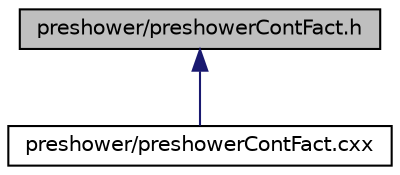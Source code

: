 digraph "preshower/preshowerContFact.h"
{
 // LATEX_PDF_SIZE
  edge [fontname="Helvetica",fontsize="10",labelfontname="Helvetica",labelfontsize="10"];
  node [fontname="Helvetica",fontsize="10",shape=record];
  Node1 [label="preshower/preshowerContFact.h",height=0.2,width=0.4,color="black", fillcolor="grey75", style="filled", fontcolor="black",tooltip=" "];
  Node1 -> Node2 [dir="back",color="midnightblue",fontsize="10",style="solid",fontname="Helvetica"];
  Node2 [label="preshower/preshowerContFact.cxx",height=0.2,width=0.4,color="black", fillcolor="white", style="filled",URL="$preshowerContFact_8cxx.html",tooltip=" "];
}
